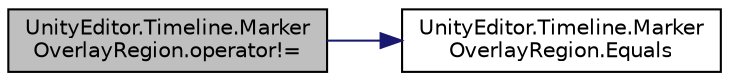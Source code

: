 digraph "UnityEditor.Timeline.MarkerOverlayRegion.operator!="
{
 // LATEX_PDF_SIZE
  edge [fontname="Helvetica",fontsize="10",labelfontname="Helvetica",labelfontsize="10"];
  node [fontname="Helvetica",fontsize="10",shape=record];
  rankdir="LR";
  Node1 [label="UnityEditor.Timeline.Marker\lOverlayRegion.operator!=",height=0.2,width=0.4,color="black", fillcolor="grey75", style="filled", fontcolor="black",tooltip=" "];
  Node1 -> Node2 [color="midnightblue",fontsize="10",style="solid",fontname="Helvetica"];
  Node2 [label="UnityEditor.Timeline.Marker\lOverlayRegion.Equals",height=0.2,width=0.4,color="black", fillcolor="white", style="filled",URL="$struct_unity_editor_1_1_timeline_1_1_marker_overlay_region.html#abba252dd13dcaa493b04bf0003afcdbc",tooltip=" "];
}

